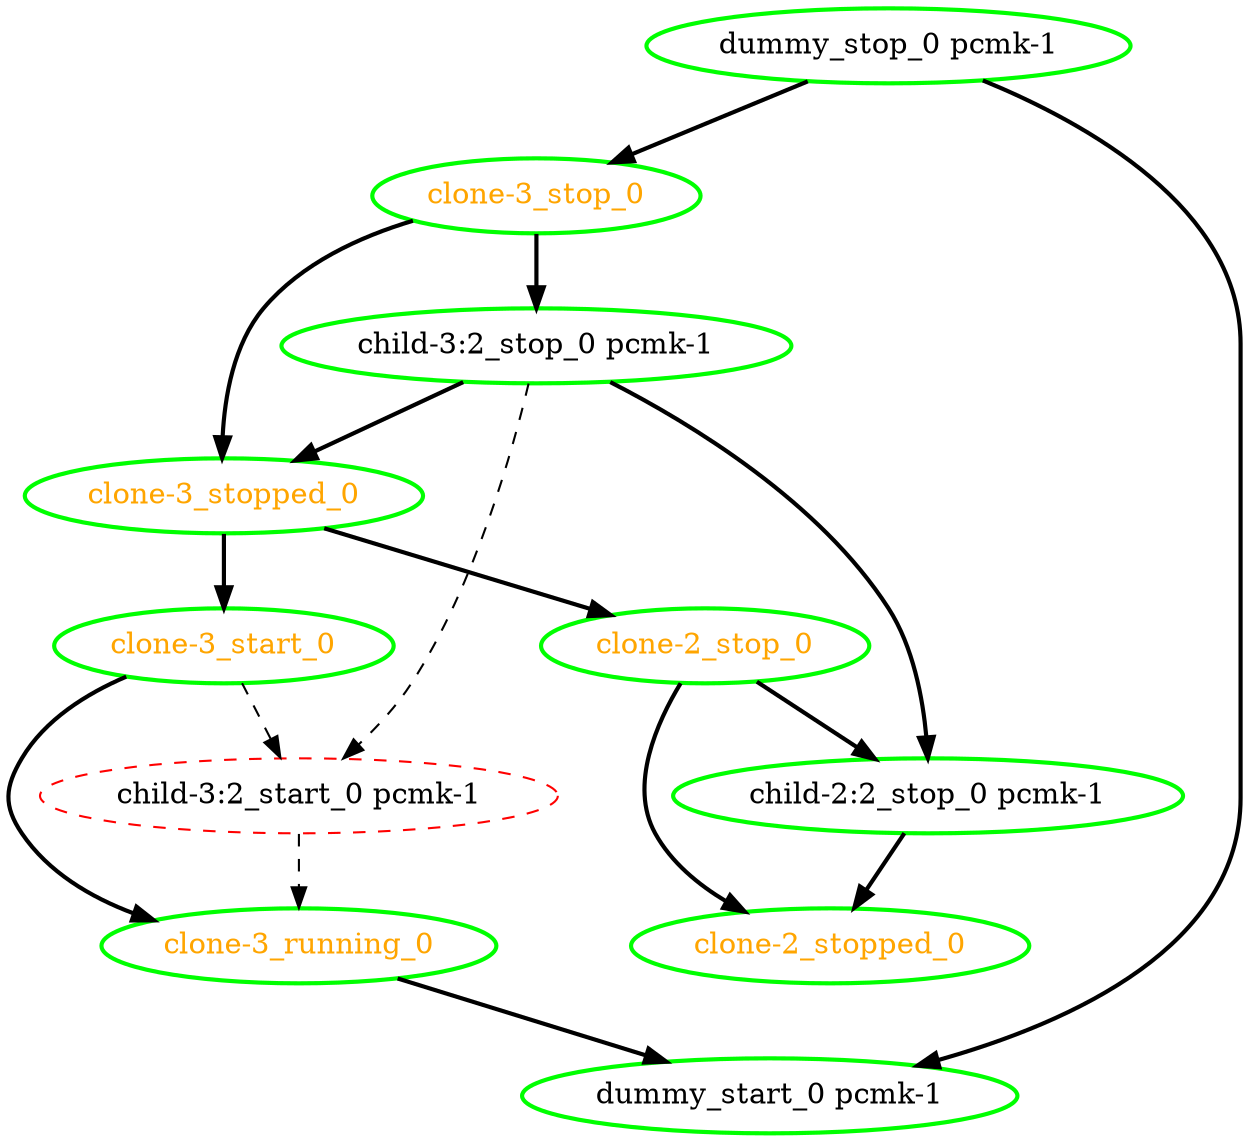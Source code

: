  digraph "g" {
"child-2:2_stop_0 pcmk-1" -> "clone-2_stopped_0" [ style = bold]
"child-2:2_stop_0 pcmk-1" [ style=bold color="green" fontcolor="black"]
"child-3:2_start_0 pcmk-1" -> "clone-3_running_0" [ style = dashed]
"child-3:2_start_0 pcmk-1" [ style=dashed color="red" fontcolor="black"]
"child-3:2_stop_0 pcmk-1" -> "child-2:2_stop_0 pcmk-1" [ style = bold]
"child-3:2_stop_0 pcmk-1" -> "child-3:2_start_0 pcmk-1" [ style = dashed]
"child-3:2_stop_0 pcmk-1" -> "clone-3_stopped_0" [ style = bold]
"child-3:2_stop_0 pcmk-1" [ style=bold color="green" fontcolor="black"]
"clone-2_stop_0" -> "child-2:2_stop_0 pcmk-1" [ style = bold]
"clone-2_stop_0" -> "clone-2_stopped_0" [ style = bold]
"clone-2_stop_0" [ style=bold color="green" fontcolor="orange"]
"clone-2_stopped_0" [ style=bold color="green" fontcolor="orange"]
"clone-3_running_0" -> "dummy_start_0 pcmk-1" [ style = bold]
"clone-3_running_0" [ style=bold color="green" fontcolor="orange"]
"clone-3_start_0" -> "child-3:2_start_0 pcmk-1" [ style = dashed]
"clone-3_start_0" -> "clone-3_running_0" [ style = bold]
"clone-3_start_0" [ style=bold color="green" fontcolor="orange"]
"clone-3_stop_0" -> "child-3:2_stop_0 pcmk-1" [ style = bold]
"clone-3_stop_0" -> "clone-3_stopped_0" [ style = bold]
"clone-3_stop_0" [ style=bold color="green" fontcolor="orange"]
"clone-3_stopped_0" -> "clone-2_stop_0" [ style = bold]
"clone-3_stopped_0" -> "clone-3_start_0" [ style = bold]
"clone-3_stopped_0" [ style=bold color="green" fontcolor="orange"]
"dummy_start_0 pcmk-1" [ style=bold color="green" fontcolor="black"]
"dummy_stop_0 pcmk-1" -> "clone-3_stop_0" [ style = bold]
"dummy_stop_0 pcmk-1" -> "dummy_start_0 pcmk-1" [ style = bold]
"dummy_stop_0 pcmk-1" [ style=bold color="green" fontcolor="black"]
}
